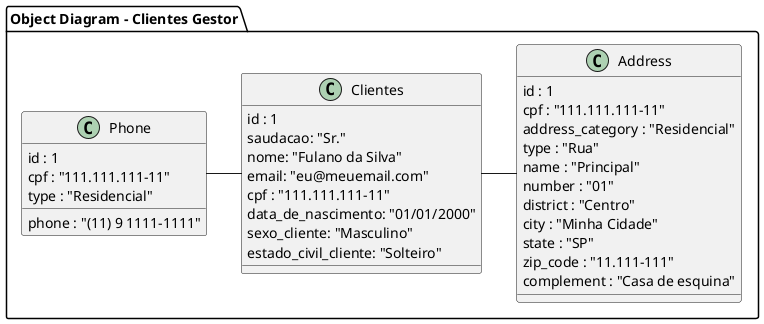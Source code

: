 @startuml Object Diagram

package "Object Diagram - Clientes Gestor" {

Clientes -right- Address
Clientes -left- Phone

object Clientes {
  id : 1
  saudacao: "Sr."
  nome: "Fulano da Silva"
  email: "eu@meuemail.com"
  cpf : "111.111.111-11"
  data_de_nascimento: "01/01/2000"
  sexo_cliente: "Masculino"
  estado_civil_cliente: "Solteiro"
}

object Address {
  id : 1
  cpf : "111.111.111-11"
  address_category : "Residencial"
  type : "Rua"
  name : "Principal"
  number : "01"
  district : "Centro"
  city : "Minha Cidade"
  state : "SP"
  zip_code : "11.111-111"
  complement : "Casa de esquina"
}

object Phone {
  id : 1
  cpf : "111.111.111-11"
  phone : "(11) 9 1111-1111"
  type : "Residencial"
}

}

@enduml